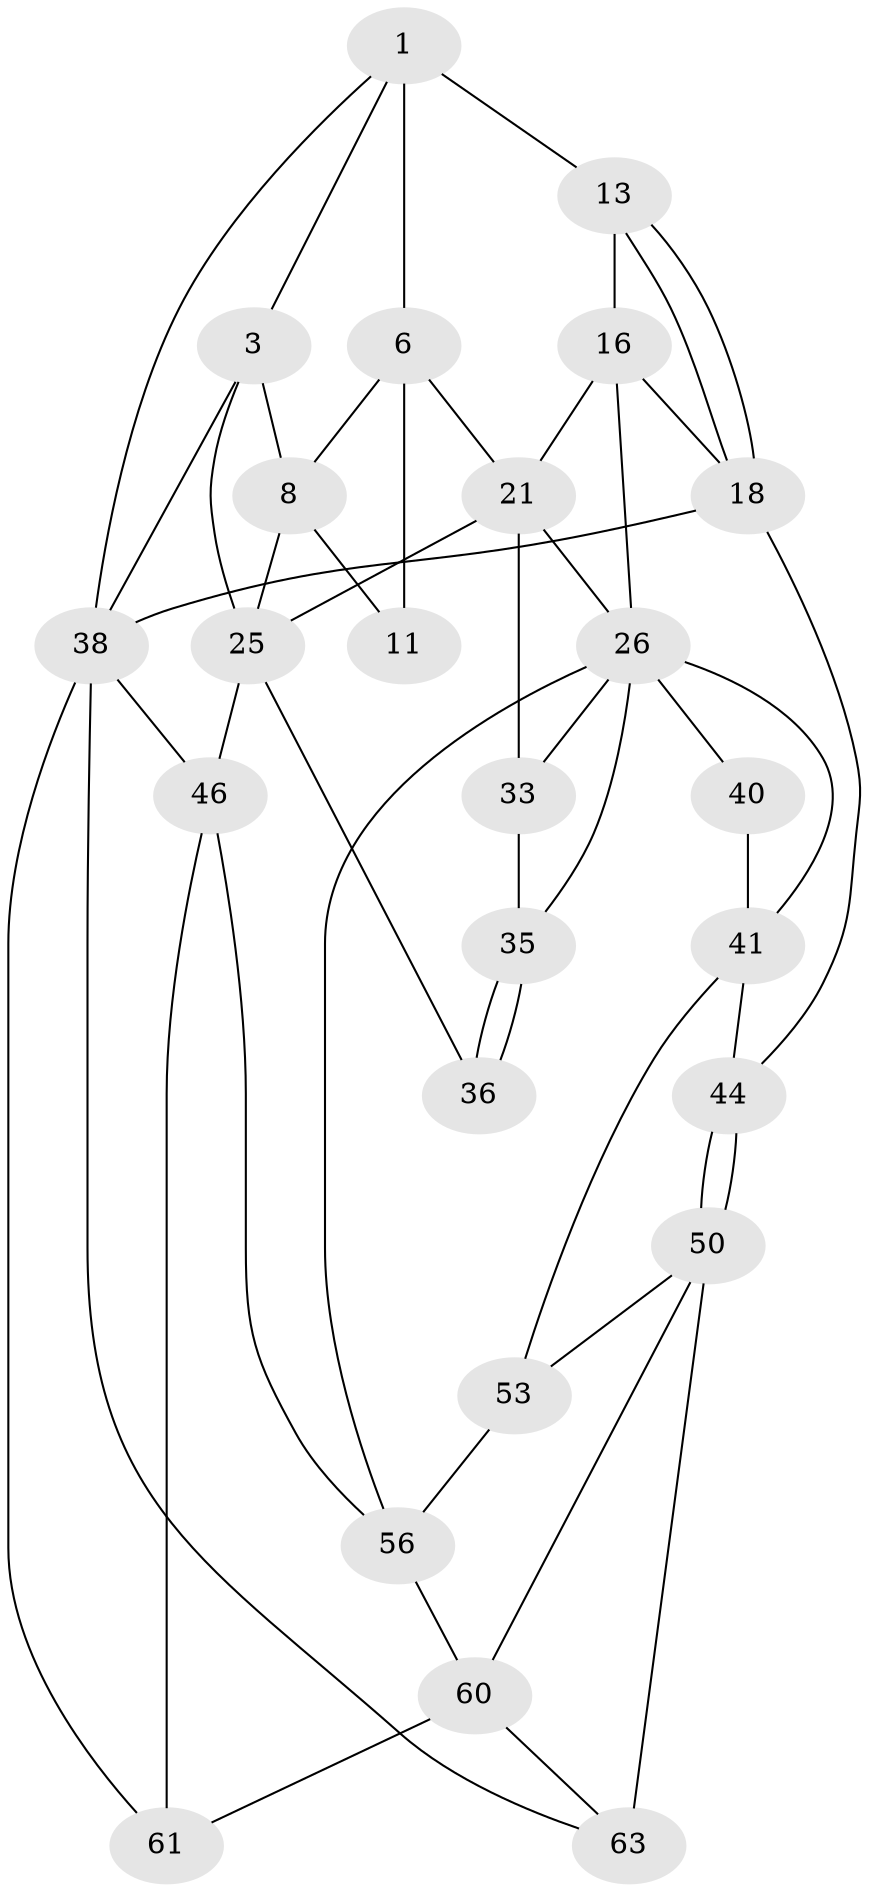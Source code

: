 // original degree distribution, {3: 0.0625, 5: 0.46875, 6: 0.25, 4: 0.21875}
// Generated by graph-tools (version 1.1) at 2025/21/03/04/25 18:21:20]
// undirected, 25 vertices, 50 edges
graph export_dot {
graph [start="1"]
  node [color=gray90,style=filled];
  1 [pos="+0.5628347039902507+0",super="+2+5"];
  3 [pos="+0+0",super="+4+10"];
  6 [pos="+0.45386656836043066+0.13328819376184142",super="+7+23"];
  8 [pos="+0.16660466552993022+0.0973806309001134",super="+9"];
  11 [pos="+0.24843269333061854+0.29788166555644113"];
  13 [pos="+1+0",super="+14"];
  16 [pos="+0.7810961573949866+0.23078823209191648",super="+19+17"];
  18 [pos="+1+0.3527744970886451",super="+39"];
  21 [pos="+0.516961479088336+0.4196767967401037",super="+22+29"];
  25 [pos="+0.2606741394523025+0.41898385101236585",super="+31"];
  26 [pos="+0.752396689486735+0.4161590745178213",super="+27+30"];
  33 [pos="+0.3067627219268925+0.5335369028638735",super="+34"];
  35 [pos="+0.2607193044392272+0.6746949959814625"];
  36 [pos="+0.23326851543520583+0.6777775205640092"];
  38 [pos="+1+1",super="+48"];
  40 [pos="+0.9450341962619079+0.4500874600269474"];
  41 [pos="+0.7215117316398776+0.6829924239655618",super="+45+42"];
  44 [pos="+0.9282951782946847+0.7573474278775512"];
  46 [pos="+0+0.6048820668186451",super="+47"];
  50 [pos="+0.8615663147846393+0.9297861484149109",super="+51"];
  53 [pos="+0.6532850659951822+0.7298153104302098"];
  56 [pos="+0.37298133388635046+0.9414107920893564",super="+58"];
  60 [pos="+0.40757182189239943+1",super="+62"];
  61 [pos="+0+1"];
  63 [pos="+0.5842270036020536+1",super="+64"];
  1 -- 3;
  1 -- 13 [weight=2];
  1 -- 38;
  1 -- 6;
  3 -- 8 [weight=2];
  3 -- 25;
  3 -- 38;
  6 -- 8;
  6 -- 11 [weight=2];
  6 -- 21;
  8 -- 25;
  8 -- 11;
  13 -- 18;
  13 -- 18;
  13 -- 16;
  16 -- 26 [weight=2];
  16 -- 21;
  16 -- 18;
  18 -- 44;
  18 -- 38;
  21 -- 25;
  21 -- 33 [weight=2];
  21 -- 26;
  25 -- 36;
  25 -- 46 [weight=2];
  26 -- 33;
  26 -- 35;
  26 -- 56;
  26 -- 41;
  26 -- 40;
  33 -- 35;
  35 -- 36;
  35 -- 36;
  38 -- 63;
  38 -- 46;
  38 -- 61;
  40 -- 41 [weight=2];
  41 -- 44;
  41 -- 53;
  44 -- 50;
  44 -- 50;
  46 -- 56;
  46 -- 61;
  50 -- 60;
  50 -- 53;
  50 -- 63 [weight=2];
  53 -- 56;
  56 -- 60;
  60 -- 61;
  60 -- 63;
}
